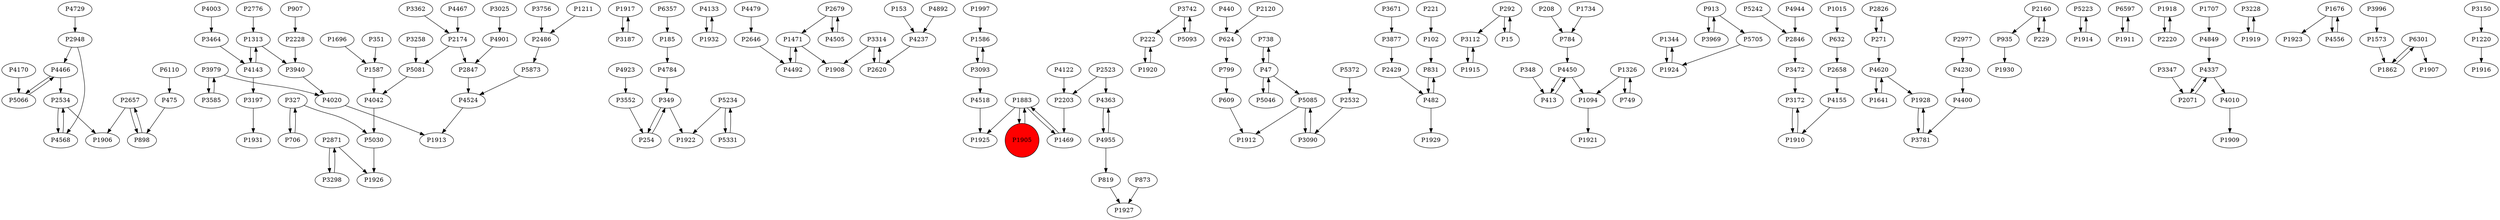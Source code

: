 digraph {
	P2948 -> P4466
	P2948 -> P4568
	P5873 -> P4524
	P1917 -> P3187
	P4784 -> P349
	P4133 -> P1932
	P3314 -> P1908
	P1997 -> P1586
	P3742 -> P222
	P1883 -> P1469
	P738 -> P47
	P831 -> P482
	P609 -> P1912
	P5085 -> P1912
	P3979 -> P4020
	P1313 -> P3940
	P3197 -> P1931
	P1211 -> P2486
	P221 -> P102
	P292 -> P3112
	P2847 -> P4524
	P784 -> P4450
	P1344 -> P1924
	P254 -> P349
	P153 -> P4237
	P2871 -> P1926
	P5085 -> P3090
	P5242 -> P2846
	P4143 -> P1313
	P4955 -> P4363
	P2826 -> P271
	P1471 -> P1908
	P2429 -> P482
	P935 -> P1930
	P208 -> P784
	P5223 -> P1914
	P4955 -> P819
	P4466 -> P5066
	P1915 -> P3112
	P4524 -> P1913
	P351 -> P1587
	P2534 -> P1906
	P3742 -> P5093
	P1924 -> P1344
	P907 -> P2228
	P2679 -> P1471
	P5705 -> P1924
	P3298 -> P2871
	P6597 -> P1911
	P185 -> P4784
	P1918 -> P2220
	P2523 -> P2203
	P4466 -> P2534
	P102 -> P831
	P1905 -> P1883
	P348 -> P413
	P4020 -> P1913
	P3969 -> P913
	P5234 -> P1922
	P413 -> P4450
	P349 -> P254
	P4237 -> P2620
	P749 -> P1326
	P3093 -> P1586
	P2657 -> P898
	P3940 -> P4020
	P6357 -> P185
	P4505 -> P2679
	P4849 -> P4337
	P3464 -> P4143
	P349 -> P1922
	P3093 -> P4518
	P4479 -> P2646
	P4620 -> P1641
	P327 -> P706
	P3756 -> P2486
	P3362 -> P2174
	P3979 -> P3585
	P327 -> P5030
	P5372 -> P2532
	P2532 -> P3090
	P3228 -> P1919
	P2871 -> P3298
	P3090 -> P5085
	P2486 -> P5873
	P4620 -> P1928
	P1928 -> P3781
	P913 -> P5705
	P3258 -> P5081
	P1919 -> P3228
	P4042 -> P5030
	P5046 -> P47
	P4400 -> P3781
	P4122 -> P2203
	P819 -> P1927
	P2657 -> P1906
	P1676 -> P1923
	P1469 -> P1883
	P4518 -> P1925
	P4568 -> P2534
	P3552 -> P254
	P292 -> P15
	P2846 -> P3472
	P47 -> P5046
	P4901 -> P2847
	P1015 -> P632
	P2523 -> P4363
	P1326 -> P749
	P706 -> P327
	P6110 -> P475
	P5066 -> P4466
	P2071 -> P4337
	P873 -> P1927
	P2160 -> P935
	P4337 -> P2071
	P2658 -> P4155
	P1932 -> P4133
	P2174 -> P5081
	P271 -> P4620
	P5234 -> P5331
	P799 -> P609
	P3585 -> P3979
	P1326 -> P1094
	P47 -> P5085
	P5093 -> P3742
	P4450 -> P1094
	P4143 -> P3197
	P898 -> P2657
	P913 -> P3969
	P271 -> P2826
	P1914 -> P5223
	P4923 -> P3552
	P47 -> P738
	P4363 -> P4955
	P1696 -> P1587
	P3187 -> P1917
	P6301 -> P1862
	P632 -> P2658
	P2679 -> P4505
	P1313 -> P4143
	P4337 -> P4010
	P2534 -> P4568
	P1471 -> P4492
	P4944 -> P2846
	P3150 -> P1220
	P1573 -> P1862
	P6301 -> P1907
	P3112 -> P1915
	P1734 -> P784
	P4892 -> P4237
	P3671 -> P3877
	P3472 -> P3172
	P440 -> P624
	P2776 -> P1313
	P2174 -> P2847
	P1094 -> P1921
	P3314 -> P2620
	P1220 -> P1916
	P4729 -> P2948
	P4556 -> P1676
	P2620 -> P3314
	P229 -> P2160
	P4492 -> P1471
	P624 -> P799
	P4010 -> P1909
	P1883 -> P1905
	P4230 -> P4400
	P2977 -> P4230
	P482 -> P1929
	P4003 -> P3464
	P2120 -> P624
	P2160 -> P229
	P1910 -> P3172
	P1586 -> P3093
	P2646 -> P4492
	P3877 -> P2429
	P482 -> P831
	P3781 -> P1928
	P2220 -> P1918
	P5081 -> P4042
	P4467 -> P2174
	P3347 -> P2071
	P3172 -> P1910
	P1883 -> P1925
	P15 -> P292
	P3996 -> P1573
	P4450 -> P413
	P1676 -> P4556
	P222 -> P1920
	P5331 -> P5234
	P2228 -> P3940
	P1587 -> P4042
	P3025 -> P4901
	P1911 -> P6597
	P1862 -> P6301
	P1707 -> P4849
	P4155 -> P1910
	P5030 -> P1926
	P475 -> P898
	P1920 -> P222
	P4170 -> P5066
	P1641 -> P4620
	P2203 -> P1469
	P1905 [shape=circle]
	P1905 [style=filled]
	P1905 [fillcolor=red]
}